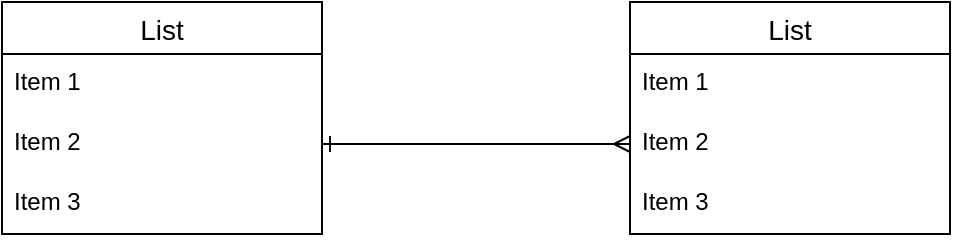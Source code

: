 <mxfile>
    <diagram id="YGkYQt5rAIr-1cVvUUuX" name="ページ1">
        <mxGraphModel dx="576" dy="473" grid="1" gridSize="10" guides="1" tooltips="1" connect="1" arrows="1" fold="1" page="1" pageScale="1" pageWidth="827" pageHeight="1169" math="0" shadow="0">
            <root>
                <mxCell id="0"/>
                <mxCell id="1" parent="0"/>
                <mxCell id="U1xcp14t9pQWsapBFinm-1" value="List" style="swimlane;fontStyle=0;childLayout=stackLayout;horizontal=1;startSize=26;horizontalStack=0;resizeParent=1;resizeParentMax=0;resizeLast=0;collapsible=1;marginBottom=0;align=center;fontSize=14;" vertex="1" parent="1">
                    <mxGeometry x="20" y="90" width="160" height="116" as="geometry"/>
                </mxCell>
                <mxCell id="U1xcp14t9pQWsapBFinm-2" value="Item 1" style="text;strokeColor=none;fillColor=none;spacingLeft=4;spacingRight=4;overflow=hidden;rotatable=0;points=[[0,0.5],[1,0.5]];portConstraint=eastwest;fontSize=12;whiteSpace=wrap;html=1;" vertex="1" parent="U1xcp14t9pQWsapBFinm-1">
                    <mxGeometry y="26" width="160" height="30" as="geometry"/>
                </mxCell>
                <mxCell id="U1xcp14t9pQWsapBFinm-3" value="Item 2" style="text;strokeColor=none;fillColor=none;spacingLeft=4;spacingRight=4;overflow=hidden;rotatable=0;points=[[0,0.5],[1,0.5]];portConstraint=eastwest;fontSize=12;whiteSpace=wrap;html=1;" vertex="1" parent="U1xcp14t9pQWsapBFinm-1">
                    <mxGeometry y="56" width="160" height="30" as="geometry"/>
                </mxCell>
                <mxCell id="U1xcp14t9pQWsapBFinm-4" value="Item 3" style="text;strokeColor=none;fillColor=none;spacingLeft=4;spacingRight=4;overflow=hidden;rotatable=0;points=[[0,0.5],[1,0.5]];portConstraint=eastwest;fontSize=12;whiteSpace=wrap;html=1;" vertex="1" parent="U1xcp14t9pQWsapBFinm-1">
                    <mxGeometry y="86" width="160" height="30" as="geometry"/>
                </mxCell>
                <mxCell id="U1xcp14t9pQWsapBFinm-5" value="List" style="swimlane;fontStyle=0;childLayout=stackLayout;horizontal=1;startSize=26;horizontalStack=0;resizeParent=1;resizeParentMax=0;resizeLast=0;collapsible=1;marginBottom=0;align=center;fontSize=14;" vertex="1" parent="1">
                    <mxGeometry x="334" y="90" width="160" height="116" as="geometry"/>
                </mxCell>
                <mxCell id="U1xcp14t9pQWsapBFinm-6" value="Item 1" style="text;strokeColor=none;fillColor=none;spacingLeft=4;spacingRight=4;overflow=hidden;rotatable=0;points=[[0,0.5],[1,0.5]];portConstraint=eastwest;fontSize=12;whiteSpace=wrap;html=1;" vertex="1" parent="U1xcp14t9pQWsapBFinm-5">
                    <mxGeometry y="26" width="160" height="30" as="geometry"/>
                </mxCell>
                <mxCell id="U1xcp14t9pQWsapBFinm-7" value="Item 2" style="text;strokeColor=none;fillColor=none;spacingLeft=4;spacingRight=4;overflow=hidden;rotatable=0;points=[[0,0.5],[1,0.5]];portConstraint=eastwest;fontSize=12;whiteSpace=wrap;html=1;" vertex="1" parent="U1xcp14t9pQWsapBFinm-5">
                    <mxGeometry y="56" width="160" height="30" as="geometry"/>
                </mxCell>
                <mxCell id="U1xcp14t9pQWsapBFinm-8" value="Item 3" style="text;strokeColor=none;fillColor=none;spacingLeft=4;spacingRight=4;overflow=hidden;rotatable=0;points=[[0,0.5],[1,0.5]];portConstraint=eastwest;fontSize=12;whiteSpace=wrap;html=1;" vertex="1" parent="U1xcp14t9pQWsapBFinm-5">
                    <mxGeometry y="86" width="160" height="30" as="geometry"/>
                </mxCell>
                <mxCell id="U1xcp14t9pQWsapBFinm-9" style="edgeStyle=none;html=1;exitX=1;exitY=0.5;exitDx=0;exitDy=0;entryX=0;entryY=0.5;entryDx=0;entryDy=0;startArrow=ERone;startFill=0;endArrow=ERmany;endFill=0;" edge="1" parent="1" source="U1xcp14t9pQWsapBFinm-3" target="U1xcp14t9pQWsapBFinm-7">
                    <mxGeometry relative="1" as="geometry"/>
                </mxCell>
            </root>
        </mxGraphModel>
    </diagram>
</mxfile>
